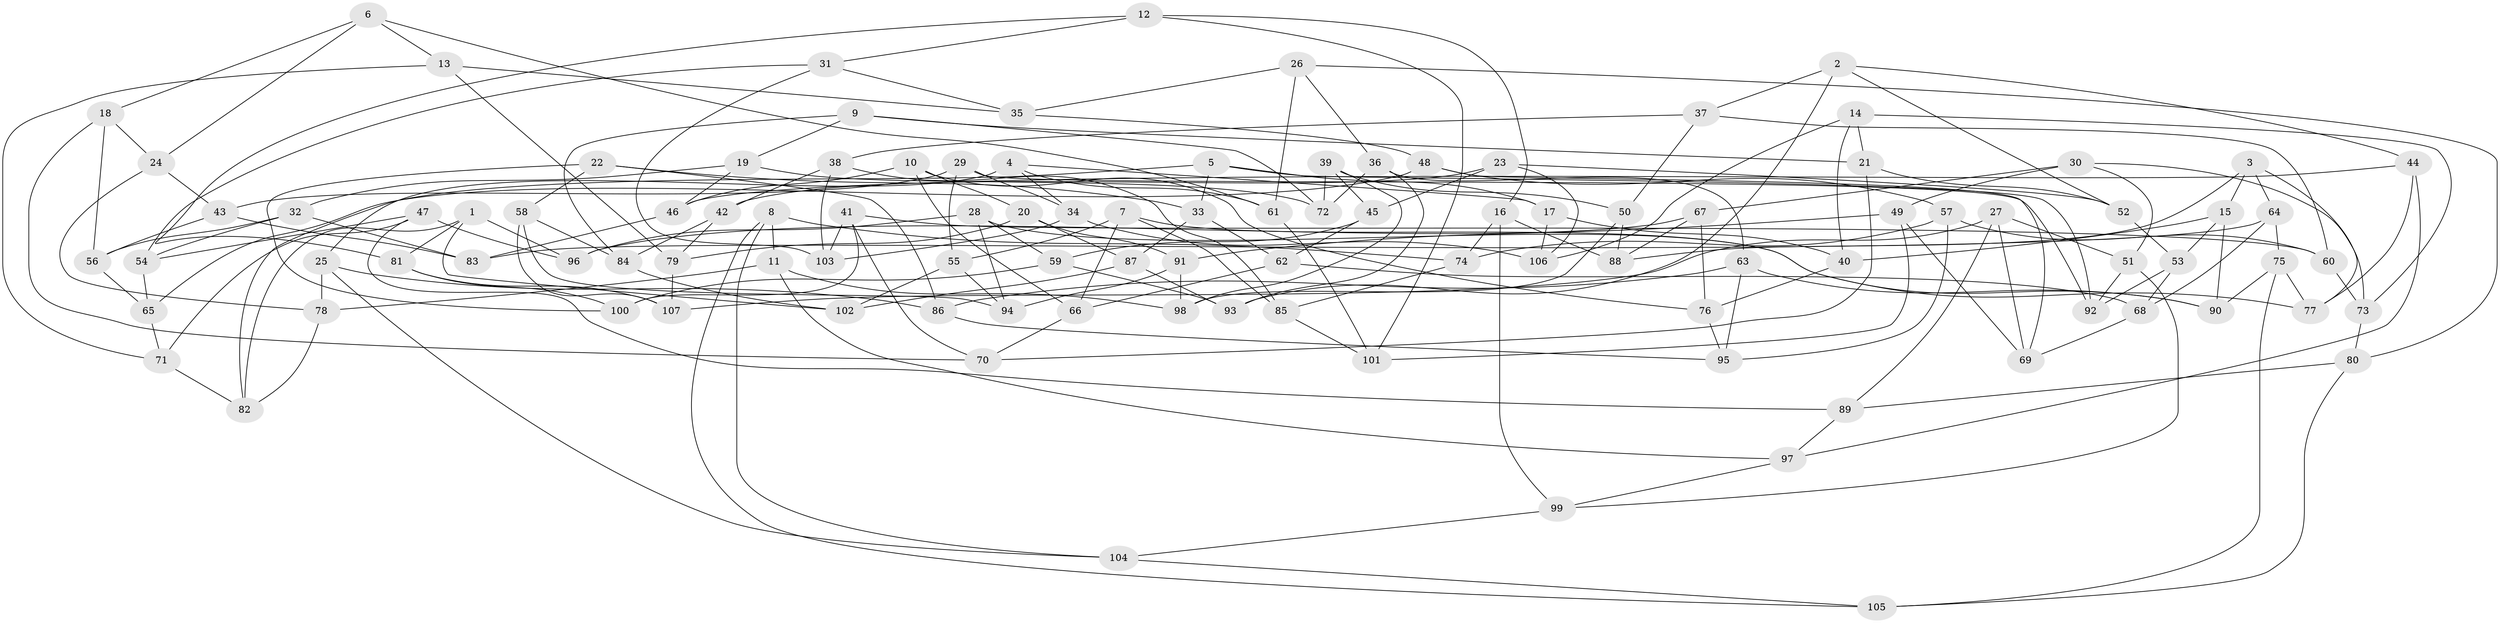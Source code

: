 // Generated by graph-tools (version 1.1) at 2025/02/03/09/25 03:02:53]
// undirected, 107 vertices, 214 edges
graph export_dot {
graph [start="1"]
  node [color=gray90,style=filled];
  1;
  2;
  3;
  4;
  5;
  6;
  7;
  8;
  9;
  10;
  11;
  12;
  13;
  14;
  15;
  16;
  17;
  18;
  19;
  20;
  21;
  22;
  23;
  24;
  25;
  26;
  27;
  28;
  29;
  30;
  31;
  32;
  33;
  34;
  35;
  36;
  37;
  38;
  39;
  40;
  41;
  42;
  43;
  44;
  45;
  46;
  47;
  48;
  49;
  50;
  51;
  52;
  53;
  54;
  55;
  56;
  57;
  58;
  59;
  60;
  61;
  62;
  63;
  64;
  65;
  66;
  67;
  68;
  69;
  70;
  71;
  72;
  73;
  74;
  75;
  76;
  77;
  78;
  79;
  80;
  81;
  82;
  83;
  84;
  85;
  86;
  87;
  88;
  89;
  90;
  91;
  92;
  93;
  94;
  95;
  96;
  97;
  98;
  99;
  100;
  101;
  102;
  103;
  104;
  105;
  106;
  107;
  1 -- 96;
  1 -- 81;
  1 -- 102;
  1 -- 82;
  2 -- 52;
  2 -- 93;
  2 -- 44;
  2 -- 37;
  3 -- 88;
  3 -- 77;
  3 -- 64;
  3 -- 15;
  4 -- 25;
  4 -- 61;
  4 -- 34;
  4 -- 17;
  5 -- 92;
  5 -- 17;
  5 -- 82;
  5 -- 33;
  6 -- 13;
  6 -- 61;
  6 -- 24;
  6 -- 18;
  7 -- 55;
  7 -- 85;
  7 -- 90;
  7 -- 66;
  8 -- 74;
  8 -- 105;
  8 -- 11;
  8 -- 104;
  9 -- 72;
  9 -- 19;
  9 -- 84;
  9 -- 21;
  10 -- 46;
  10 -- 76;
  10 -- 66;
  10 -- 20;
  11 -- 78;
  11 -- 98;
  11 -- 97;
  12 -- 16;
  12 -- 81;
  12 -- 31;
  12 -- 101;
  13 -- 35;
  13 -- 71;
  13 -- 79;
  14 -- 21;
  14 -- 106;
  14 -- 73;
  14 -- 40;
  15 -- 40;
  15 -- 53;
  15 -- 90;
  16 -- 99;
  16 -- 74;
  16 -- 88;
  17 -- 40;
  17 -- 106;
  18 -- 70;
  18 -- 56;
  18 -- 24;
  19 -- 32;
  19 -- 72;
  19 -- 46;
  20 -- 79;
  20 -- 91;
  20 -- 87;
  21 -- 52;
  21 -- 70;
  22 -- 100;
  22 -- 86;
  22 -- 33;
  22 -- 58;
  23 -- 45;
  23 -- 42;
  23 -- 52;
  23 -- 106;
  24 -- 78;
  24 -- 43;
  25 -- 78;
  25 -- 86;
  25 -- 104;
  26 -- 80;
  26 -- 35;
  26 -- 36;
  26 -- 61;
  27 -- 51;
  27 -- 69;
  27 -- 107;
  27 -- 89;
  28 -- 77;
  28 -- 94;
  28 -- 96;
  28 -- 59;
  29 -- 34;
  29 -- 92;
  29 -- 55;
  29 -- 43;
  30 -- 67;
  30 -- 73;
  30 -- 51;
  30 -- 49;
  31 -- 35;
  31 -- 54;
  31 -- 103;
  32 -- 83;
  32 -- 56;
  32 -- 54;
  33 -- 87;
  33 -- 62;
  34 -- 106;
  34 -- 103;
  35 -- 48;
  36 -- 72;
  36 -- 63;
  36 -- 93;
  37 -- 38;
  37 -- 50;
  37 -- 60;
  38 -- 42;
  38 -- 103;
  38 -- 85;
  39 -- 45;
  39 -- 72;
  39 -- 98;
  39 -- 50;
  40 -- 76;
  41 -- 100;
  41 -- 103;
  41 -- 60;
  41 -- 70;
  42 -- 84;
  42 -- 79;
  43 -- 56;
  43 -- 83;
  44 -- 46;
  44 -- 77;
  44 -- 97;
  45 -- 62;
  45 -- 59;
  46 -- 83;
  47 -- 71;
  47 -- 54;
  47 -- 96;
  47 -- 89;
  48 -- 57;
  48 -- 65;
  48 -- 69;
  49 -- 69;
  49 -- 101;
  49 -- 91;
  50 -- 98;
  50 -- 88;
  51 -- 99;
  51 -- 92;
  52 -- 53;
  53 -- 92;
  53 -- 68;
  54 -- 65;
  55 -- 102;
  55 -- 94;
  56 -- 65;
  57 -- 95;
  57 -- 74;
  57 -- 60;
  58 -- 84;
  58 -- 94;
  58 -- 107;
  59 -- 100;
  59 -- 93;
  60 -- 73;
  61 -- 101;
  62 -- 68;
  62 -- 66;
  63 -- 95;
  63 -- 90;
  63 -- 86;
  64 -- 75;
  64 -- 68;
  64 -- 83;
  65 -- 71;
  66 -- 70;
  67 -- 76;
  67 -- 96;
  67 -- 88;
  68 -- 69;
  71 -- 82;
  73 -- 80;
  74 -- 85;
  75 -- 105;
  75 -- 90;
  75 -- 77;
  76 -- 95;
  78 -- 82;
  79 -- 107;
  80 -- 89;
  80 -- 105;
  81 -- 107;
  81 -- 100;
  84 -- 102;
  85 -- 101;
  86 -- 95;
  87 -- 102;
  87 -- 93;
  89 -- 97;
  91 -- 98;
  91 -- 94;
  97 -- 99;
  99 -- 104;
  104 -- 105;
}
